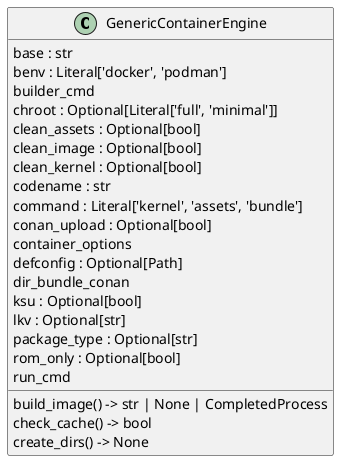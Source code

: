 @startuml classes
set namespaceSeparator none
class "GenericContainerEngine" as engines.generic_container.GenericContainerEngine {
  base : str
  benv : Literal['docker', 'podman']
  builder_cmd
  chroot : Optional[Literal['full', 'minimal']]
  clean_assets : Optional[bool]
  clean_image : Optional[bool]
  clean_kernel : Optional[bool]
  codename : str
  command : Literal['kernel', 'assets', 'bundle']
  conan_upload : Optional[bool]
  container_options
  defconfig : Optional[Path]
  dir_bundle_conan
  ksu : Optional[bool]
  lkv : Optional[str]
  package_type : Optional[str]
  rom_only : Optional[bool]
  run_cmd
  build_image() -> str | None | CompletedProcess
  check_cache() -> bool
  create_dirs() -> None
}
@enduml
